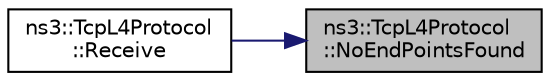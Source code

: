 digraph "ns3::TcpL4Protocol::NoEndPointsFound"
{
 // LATEX_PDF_SIZE
  edge [fontname="Helvetica",fontsize="10",labelfontname="Helvetica",labelfontsize="10"];
  node [fontname="Helvetica",fontsize="10",shape=record];
  rankdir="RL";
  Node1 [label="ns3::TcpL4Protocol\l::NoEndPointsFound",height=0.2,width=0.4,color="black", fillcolor="grey75", style="filled", fontcolor="black",tooltip="Check if RST packet should be sent, and in case, send it."];
  Node1 -> Node2 [dir="back",color="midnightblue",fontsize="10",style="solid",fontname="Helvetica"];
  Node2 [label="ns3::TcpL4Protocol\l::Receive",height=0.2,width=0.4,color="black", fillcolor="white", style="filled",URL="$classns3_1_1_tcp_l4_protocol.html#a73a9498522829954684a7b4fabd6bf3e",tooltip="Called from lower-level layers to send the packet up in the stack."];
}

